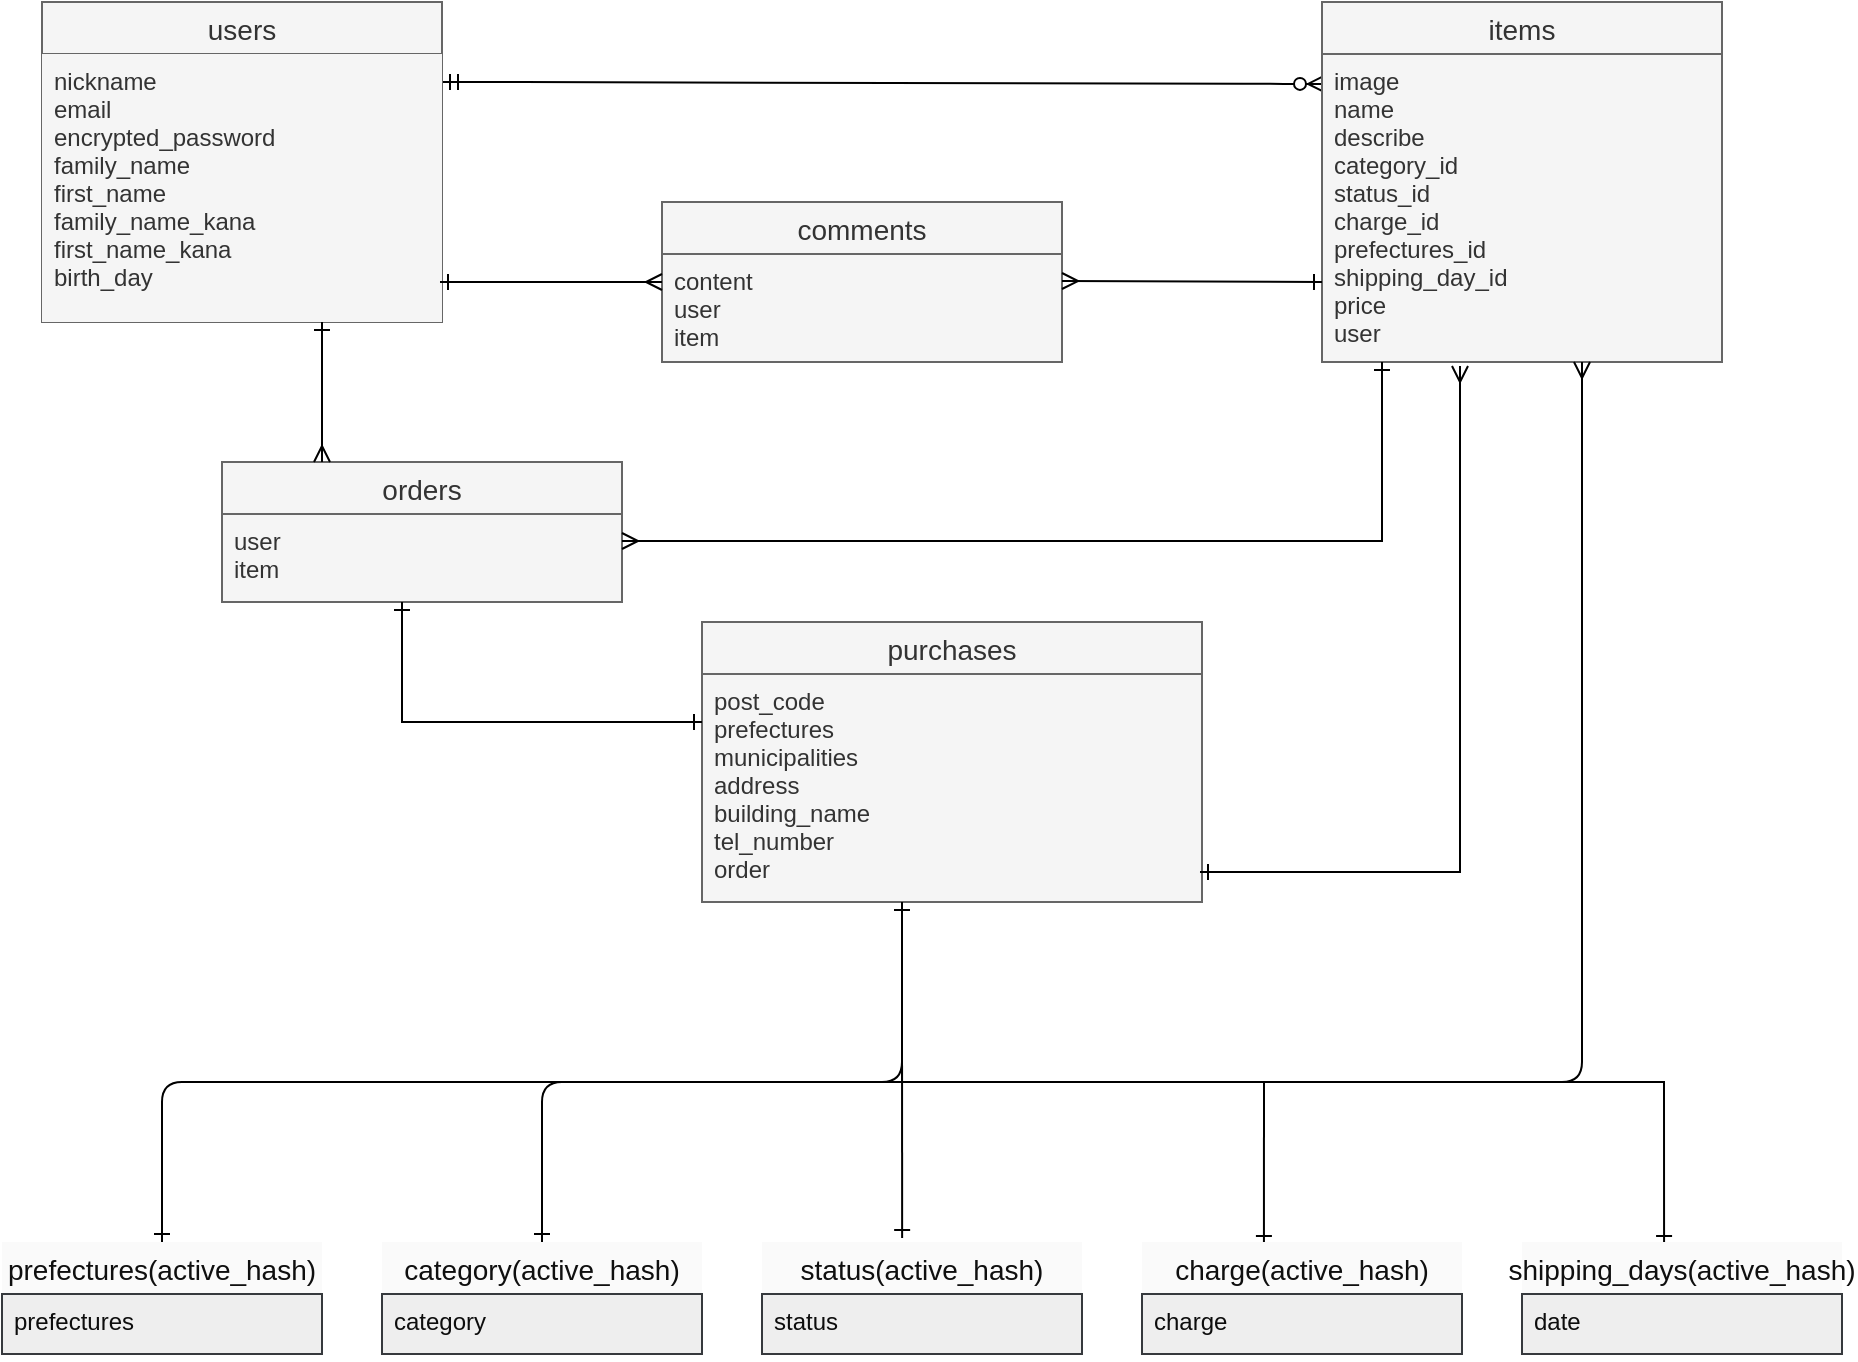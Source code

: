 <mxfile>
    <diagram id="wbE6ZNYWfgpogIpDr9fD" name="ページ1">
        <mxGraphModel dx="312" dy="520" grid="1" gridSize="10" guides="1" tooltips="1" connect="1" arrows="0" fold="1" page="1" pageScale="1" pageWidth="827" pageHeight="1169" math="0" shadow="0">
            <root>
                <mxCell id="0"/>
                <mxCell id="1" parent="0"/>
                <mxCell id="4" style="edgeStyle=none;html=1;exitX=0.5;exitY=1;exitDx=0;exitDy=0;" parent="1" edge="1">
                    <mxGeometry relative="1" as="geometry">
                        <mxPoint x="180" y="320" as="targetPoint"/>
                        <mxPoint x="180" y="320" as="sourcePoint"/>
                    </mxGeometry>
                </mxCell>
                <mxCell id="5" style="edgeStyle=none;html=1;exitX=0.5;exitY=1;exitDx=0;exitDy=0;" parent="1" edge="1">
                    <mxGeometry relative="1" as="geometry">
                        <mxPoint x="180" y="320" as="targetPoint"/>
                        <mxPoint x="180" y="320" as="sourcePoint"/>
                    </mxGeometry>
                </mxCell>
                <mxCell id="48" value="" style="edgeStyle=entityRelationEdgeStyle;fontSize=12;html=1;endArrow=ERzeroToMany;startArrow=ERmandOne;jumpSize=6;entryX=0.005;entryY=0.097;entryDx=0;entryDy=0;entryPerimeter=0;exitX=1;exitY=0.25;exitDx=0;exitDy=0;" parent="1" source="119" target="159" edge="1">
                    <mxGeometry width="100" height="100" relative="1" as="geometry">
                        <mxPoint x="280" y="137" as="sourcePoint"/>
                        <mxPoint x="510" y="141" as="targetPoint"/>
                    </mxGeometry>
                </mxCell>
                <mxCell id="111" value="purchases" style="swimlane;fontStyle=0;childLayout=stackLayout;horizontal=1;startSize=26;horizontalStack=0;resizeParent=1;resizeParentMax=0;resizeLast=0;collapsible=1;marginBottom=0;align=center;fontSize=14;fillColor=#f5f5f5;fontColor=#333333;strokeColor=#666666;" parent="1" vertex="1">
                    <mxGeometry x="380" y="370" width="250" height="140" as="geometry"/>
                </mxCell>
                <mxCell id="112" value="post_code&#10;prefectures&#10;municipalities&#10;address&#10;building_name&#10;tel_number&#10;order" style="text;strokeColor=#666666;fillColor=#f5f5f5;spacingLeft=4;spacingRight=4;overflow=hidden;rotatable=0;points=[[0,0.5],[1,0.5]];portConstraint=eastwest;fontSize=12;fontColor=#333333;" parent="111" vertex="1">
                    <mxGeometry y="26" width="250" height="114" as="geometry"/>
                </mxCell>
                <mxCell id="119" value="users" style="swimlane;fontStyle=0;childLayout=stackLayout;horizontal=1;startSize=26;horizontalStack=0;resizeParent=1;resizeParentMax=0;resizeLast=0;collapsible=1;marginBottom=0;align=center;fontSize=14;fillColor=#f5f5f5;fontColor=#333333;strokeColor=#666666;" parent="1" vertex="1">
                    <mxGeometry x="50" y="60" width="200" height="160" as="geometry"/>
                </mxCell>
                <mxCell id="120" value="nickname&#10;email&#10;encrypted_password&#10;family_name&#10;first_name&#10;family_name_kana&#10;first_name_kana&#10;birth_day" style="text;strokeColor=none;fillColor=#f5f5f5;spacingLeft=4;spacingRight=4;overflow=hidden;rotatable=0;points=[[0,0.5],[1,0.5]];portConstraint=eastwest;fontSize=12;fontColor=#333333;" parent="119" vertex="1">
                    <mxGeometry y="26" width="200" height="134" as="geometry"/>
                </mxCell>
                <mxCell id="158" value="items" style="swimlane;fontStyle=0;childLayout=stackLayout;horizontal=1;startSize=26;horizontalStack=0;resizeParent=1;resizeParentMax=0;resizeLast=0;collapsible=1;marginBottom=0;align=center;fontSize=14;fillColor=#f5f5f5;fontColor=#333333;strokeColor=#666666;" parent="1" vertex="1">
                    <mxGeometry x="690" y="60" width="200" height="180" as="geometry"/>
                </mxCell>
                <mxCell id="159" value="image&#10;name&#10;describe&#10;category_id&#10;status_id&#10;charge_id&#10;prefectures_id&#10;shipping_day_id&#10;price&#10;user" style="text;strokeColor=#666666;fillColor=#f5f5f5;spacingLeft=4;spacingRight=4;overflow=hidden;rotatable=0;points=[[0,0.5],[1,0.5]];portConstraint=eastwest;fontSize=12;fontColor=#333333;" parent="158" vertex="1">
                    <mxGeometry y="26" width="200" height="154" as="geometry"/>
                </mxCell>
                <mxCell id="182" value="comments" style="swimlane;fontStyle=0;childLayout=stackLayout;horizontal=1;startSize=26;horizontalStack=0;resizeParent=1;resizeParentMax=0;resizeLast=0;collapsible=1;marginBottom=0;align=center;fontSize=14;fillColor=#f5f5f5;fontColor=#333333;strokeColor=#666666;" parent="1" vertex="1">
                    <mxGeometry x="360" y="160" width="200" height="80" as="geometry"/>
                </mxCell>
                <mxCell id="183" value="content&#10;user&#10;item" style="text;strokeColor=#666666;fillColor=#f5f5f5;spacingLeft=4;spacingRight=4;overflow=hidden;rotatable=0;points=[[0,0.5],[1,0.5]];portConstraint=eastwest;fontSize=12;fontColor=#333333;" parent="182" vertex="1">
                    <mxGeometry y="26" width="200" height="54" as="geometry"/>
                </mxCell>
                <mxCell id="202" value="" style="endArrow=ERmany;html=1;rounded=0;startArrow=ERone;startFill=0;endFill=0;exitX=0.995;exitY=0.851;exitDx=0;exitDy=0;exitPerimeter=0;" parent="1" source="120" edge="1">
                    <mxGeometry relative="1" as="geometry">
                        <mxPoint x="280" y="199.5" as="sourcePoint"/>
                        <mxPoint x="360" y="200" as="targetPoint"/>
                    </mxGeometry>
                </mxCell>
                <mxCell id="203" value="" style="endArrow=ERone;html=1;rounded=0;startArrow=ERmany;startFill=0;endFill=0;" parent="1" edge="1">
                    <mxGeometry relative="1" as="geometry">
                        <mxPoint x="560" y="199.5" as="sourcePoint"/>
                        <mxPoint x="690" y="200" as="targetPoint"/>
                    </mxGeometry>
                </mxCell>
                <mxCell id="207" value="" style="endArrow=ERmany;html=1;rounded=0;entryX=0.345;entryY=1.013;entryDx=0;entryDy=0;entryPerimeter=0;exitX=0.996;exitY=0.868;exitDx=0;exitDy=0;exitPerimeter=0;endFill=0;startArrow=ERone;startFill=0;" parent="1" source="112" target="159" edge="1">
                    <mxGeometry relative="1" as="geometry">
                        <mxPoint x="680" y="420" as="sourcePoint"/>
                        <mxPoint x="750" y="420" as="targetPoint"/>
                        <Array as="points">
                            <mxPoint x="759" y="495"/>
                        </Array>
                    </mxGeometry>
                </mxCell>
                <mxCell id="208" value="" style="edgeStyle=orthogonalEdgeStyle;fontSize=12;html=1;endArrow=ERone;startArrow=ERone;exitX=0.5;exitY=0;exitDx=0;exitDy=0;startFill=0;endFill=0;" parent="1" source="213" edge="1">
                    <mxGeometry width="100" height="100" relative="1" as="geometry">
                        <mxPoint x="110" y="600" as="sourcePoint"/>
                        <mxPoint x="480" y="510" as="targetPoint"/>
                        <Array as="points">
                            <mxPoint x="110" y="600"/>
                            <mxPoint x="480" y="600"/>
                        </Array>
                    </mxGeometry>
                </mxCell>
                <mxCell id="209" value="" style="edgeStyle=orthogonalEdgeStyle;fontSize=12;html=1;endArrow=ERmany;startArrow=ERone;startFill=0;endFill=0;exitX=0.5;exitY=0;exitDx=0;exitDy=0;" parent="1" source="217" edge="1">
                    <mxGeometry width="100" height="100" relative="1" as="geometry">
                        <mxPoint x="300" y="600" as="sourcePoint"/>
                        <mxPoint x="820" y="240" as="targetPoint"/>
                        <Array as="points">
                            <mxPoint x="300" y="600"/>
                            <mxPoint x="820" y="600"/>
                            <mxPoint x="820" y="240"/>
                        </Array>
                    </mxGeometry>
                </mxCell>
                <mxCell id="210" value="" style="endArrow=none;html=1;rounded=0;exitX=0.438;exitY=-0.036;exitDx=0;exitDy=0;startArrow=ERone;startFill=0;exitPerimeter=0;" parent="1" source="219" edge="1">
                    <mxGeometry relative="1" as="geometry">
                        <mxPoint x="480" y="600" as="sourcePoint"/>
                        <mxPoint x="480" y="570" as="targetPoint"/>
                    </mxGeometry>
                </mxCell>
                <mxCell id="211" value="" style="endArrow=ERone;html=1;rounded=0;edgeStyle=orthogonalEdgeStyle;entryX=0.444;entryY=0.018;entryDx=0;entryDy=0;startArrow=none;startFill=0;endFill=0;entryPerimeter=0;" parent="1" target="223" edge="1">
                    <mxGeometry relative="1" as="geometry">
                        <mxPoint x="480" y="560" as="sourcePoint"/>
                        <mxPoint x="840" y="600" as="targetPoint"/>
                        <Array as="points">
                            <mxPoint x="480" y="600"/>
                            <mxPoint x="861" y="600"/>
                        </Array>
                    </mxGeometry>
                </mxCell>
                <mxCell id="212" value="" style="endArrow=ERone;html=1;rounded=0;startArrow=none;startFill=0;endFill=0;entryX=0.381;entryY=0.018;entryDx=0;entryDy=0;entryPerimeter=0;" parent="1" target="221" edge="1">
                    <mxGeometry relative="1" as="geometry">
                        <mxPoint x="661" y="600" as="sourcePoint"/>
                        <mxPoint x="660" y="670" as="targetPoint"/>
                    </mxGeometry>
                </mxCell>
                <mxCell id="213" value="prefectures(active_hash)" style="swimlane;fontStyle=0;childLayout=stackLayout;horizontal=1;startSize=26;horizontalStack=0;resizeParent=1;resizeParentMax=0;resizeLast=0;collapsible=1;marginBottom=0;align=center;fontSize=14;fillColor=#FAFAFA;strokeColor=none;fontColor=#0F0F0F;strokeWidth=1;perimeterSpacing=0;" parent="1" vertex="1">
                    <mxGeometry x="30" y="680" width="160" height="56" as="geometry"/>
                </mxCell>
                <mxCell id="214" value="prefectures" style="text;spacingLeft=4;spacingRight=4;overflow=hidden;rotatable=0;points=[[0,0.5],[1,0.5]];portConstraint=eastwest;fontSize=12;fillColor=#eeeeee;strokeColor=#36393d;fontColor=#0D0D0D;" parent="213" vertex="1">
                    <mxGeometry y="26" width="160" height="30" as="geometry"/>
                </mxCell>
                <mxCell id="217" value="category(active_hash)" style="swimlane;fontStyle=0;childLayout=stackLayout;horizontal=1;startSize=26;horizontalStack=0;resizeParent=1;resizeParentMax=0;resizeLast=0;collapsible=1;marginBottom=0;align=center;fontSize=14;fillColor=#FAFAFA;strokeColor=none;fontColor=#0F0F0F;strokeWidth=1;perimeterSpacing=0;" parent="1" vertex="1">
                    <mxGeometry x="220" y="680" width="160" height="56" as="geometry"/>
                </mxCell>
                <mxCell id="218" value="category" style="text;spacingLeft=4;spacingRight=4;overflow=hidden;rotatable=0;points=[[0,0.5],[1,0.5]];portConstraint=eastwest;fontSize=12;fillColor=#eeeeee;strokeColor=#36393d;fontColor=#0D0D0D;" parent="217" vertex="1">
                    <mxGeometry y="26" width="160" height="30" as="geometry"/>
                </mxCell>
                <mxCell id="219" value="status(active_hash)" style="swimlane;fontStyle=0;childLayout=stackLayout;horizontal=1;startSize=26;horizontalStack=0;resizeParent=1;resizeParentMax=0;resizeLast=0;collapsible=1;marginBottom=0;align=center;fontSize=14;fillColor=#FAFAFA;strokeColor=none;fontColor=#0F0F0F;strokeWidth=1;perimeterSpacing=0;" parent="1" vertex="1">
                    <mxGeometry x="410" y="680" width="160" height="56" as="geometry"/>
                </mxCell>
                <mxCell id="220" value="status" style="text;spacingLeft=4;spacingRight=4;overflow=hidden;rotatable=0;points=[[0,0.5],[1,0.5]];portConstraint=eastwest;fontSize=12;fillColor=#eeeeee;strokeColor=#36393d;fontColor=#0D0D0D;" parent="219" vertex="1">
                    <mxGeometry y="26" width="160" height="30" as="geometry"/>
                </mxCell>
                <mxCell id="221" value="charge(active_hash)" style="swimlane;fontStyle=0;childLayout=stackLayout;horizontal=1;startSize=26;horizontalStack=0;resizeParent=1;resizeParentMax=0;resizeLast=0;collapsible=1;marginBottom=0;align=center;fontSize=14;fillColor=#FAFAFA;strokeColor=none;fontColor=#0F0F0F;strokeWidth=1;perimeterSpacing=0;" parent="1" vertex="1">
                    <mxGeometry x="600" y="680" width="160" height="56" as="geometry"/>
                </mxCell>
                <mxCell id="222" value="charge" style="text;spacingLeft=4;spacingRight=4;overflow=hidden;rotatable=0;points=[[0,0.5],[1,0.5]];portConstraint=eastwest;fontSize=12;fillColor=#eeeeee;strokeColor=#36393d;fontColor=#0D0D0D;" parent="221" vertex="1">
                    <mxGeometry y="26" width="160" height="30" as="geometry"/>
                </mxCell>
                <mxCell id="223" value="shipping_days(active_hash)" style="swimlane;fontStyle=0;childLayout=stackLayout;horizontal=1;startSize=26;horizontalStack=0;resizeParent=1;resizeParentMax=0;resizeLast=0;collapsible=1;marginBottom=0;align=center;fontSize=14;fillColor=#FAFAFA;strokeColor=none;fontColor=#0F0F0F;strokeWidth=1;perimeterSpacing=0;" parent="1" vertex="1">
                    <mxGeometry x="790" y="680" width="160" height="56" as="geometry"/>
                </mxCell>
                <mxCell id="224" value="date" style="text;spacingLeft=4;spacingRight=4;overflow=hidden;rotatable=0;points=[[0,0.5],[1,0.5]];portConstraint=eastwest;fontSize=12;fillColor=#eeeeee;strokeColor=#36393d;fontColor=#0D0D0D;" parent="223" vertex="1">
                    <mxGeometry y="26" width="160" height="30" as="geometry"/>
                </mxCell>
                <mxCell id="226" value="orders" style="swimlane;fontStyle=0;childLayout=stackLayout;horizontal=1;startSize=26;horizontalStack=0;resizeParent=1;resizeParentMax=0;resizeLast=0;collapsible=1;marginBottom=0;align=center;fontSize=14;fillColor=#f5f5f5;fontColor=#333333;strokeColor=#666666;" parent="1" vertex="1">
                    <mxGeometry x="140" y="290" width="200" height="70" as="geometry"/>
                </mxCell>
                <mxCell id="227" value="user&#10;item" style="text;strokeColor=#666666;fillColor=#f5f5f5;spacingLeft=4;spacingRight=4;overflow=hidden;rotatable=0;points=[[0,0.5],[1,0.5]];portConstraint=eastwest;fontSize=12;fontColor=#333333;" parent="226" vertex="1">
                    <mxGeometry y="26" width="200" height="44" as="geometry"/>
                </mxCell>
                <mxCell id="228" value="" style="endArrow=ERone;html=1;rounded=0;fontColor=#0D0D0D;startArrow=ERone;startFill=0;endFill=0;edgeStyle=orthogonalEdgeStyle;" parent="1" source="227" edge="1">
                    <mxGeometry relative="1" as="geometry">
                        <mxPoint x="230" y="370" as="sourcePoint"/>
                        <mxPoint x="380" y="420" as="targetPoint"/>
                        <Array as="points">
                            <mxPoint x="230" y="420"/>
                        </Array>
                    </mxGeometry>
                </mxCell>
                <mxCell id="229" value="" style="endArrow=ERone;html=1;rounded=0;fontColor=#0D0D0D;exitX=0.25;exitY=0;exitDx=0;exitDy=0;startArrow=ERmany;startFill=0;endFill=0;" parent="1" source="226" edge="1">
                    <mxGeometry relative="1" as="geometry">
                        <mxPoint x="170" y="200" as="sourcePoint"/>
                        <mxPoint x="190" y="220" as="targetPoint"/>
                    </mxGeometry>
                </mxCell>
                <mxCell id="230" value="" style="endArrow=ERone;html=1;rounded=0;fontColor=#0D0D0D;edgeStyle=orthogonalEdgeStyle;entryX=0.15;entryY=1;entryDx=0;entryDy=0;entryPerimeter=0;startArrow=ERmany;startFill=0;endFill=0;" parent="1" target="159" edge="1">
                    <mxGeometry relative="1" as="geometry">
                        <mxPoint x="340" y="329.5" as="sourcePoint"/>
                        <mxPoint x="720" y="330" as="targetPoint"/>
                        <Array as="points">
                            <mxPoint x="720" y="330"/>
                        </Array>
                    </mxGeometry>
                </mxCell>
            </root>
        </mxGraphModel>
    </diagram>
</mxfile>